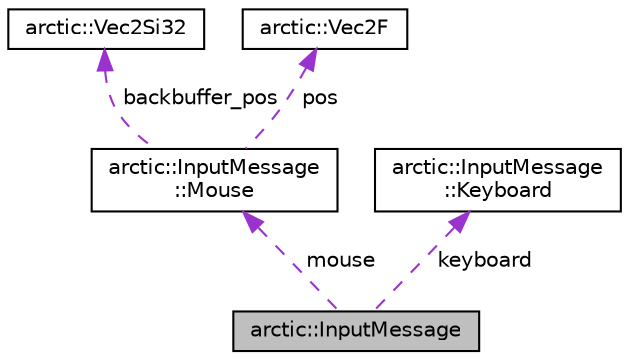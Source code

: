 digraph "arctic::InputMessage"
{
 // LATEX_PDF_SIZE
  edge [fontname="Helvetica",fontsize="10",labelfontname="Helvetica",labelfontsize="10"];
  node [fontname="Helvetica",fontsize="10",shape=record];
  Node1 [label="arctic::InputMessage",height=0.2,width=0.4,color="black", fillcolor="grey75", style="filled", fontcolor="black",tooltip=" "];
  Node2 -> Node1 [dir="back",color="darkorchid3",fontsize="10",style="dashed",label=" mouse" ,fontname="Helvetica"];
  Node2 [label="arctic::InputMessage\l::Mouse",height=0.2,width=0.4,color="black", fillcolor="white", style="filled",URL="$structarctic_1_1_input_message_1_1_mouse.html",tooltip=" "];
  Node3 -> Node2 [dir="back",color="darkorchid3",fontsize="10",style="dashed",label=" backbuffer_pos" ,fontname="Helvetica"];
  Node3 [label="arctic::Vec2Si32",height=0.2,width=0.4,color="black", fillcolor="white", style="filled",URL="$structarctic_1_1_vec2_si32.html",tooltip=" "];
  Node4 -> Node2 [dir="back",color="darkorchid3",fontsize="10",style="dashed",label=" pos" ,fontname="Helvetica"];
  Node4 [label="arctic::Vec2F",height=0.2,width=0.4,color="black", fillcolor="white", style="filled",URL="$structarctic_1_1_vec2_f.html",tooltip=" "];
  Node5 -> Node1 [dir="back",color="darkorchid3",fontsize="10",style="dashed",label=" keyboard" ,fontname="Helvetica"];
  Node5 [label="arctic::InputMessage\l::Keyboard",height=0.2,width=0.4,color="black", fillcolor="white", style="filled",URL="$structarctic_1_1_input_message_1_1_keyboard.html",tooltip=" "];
}
